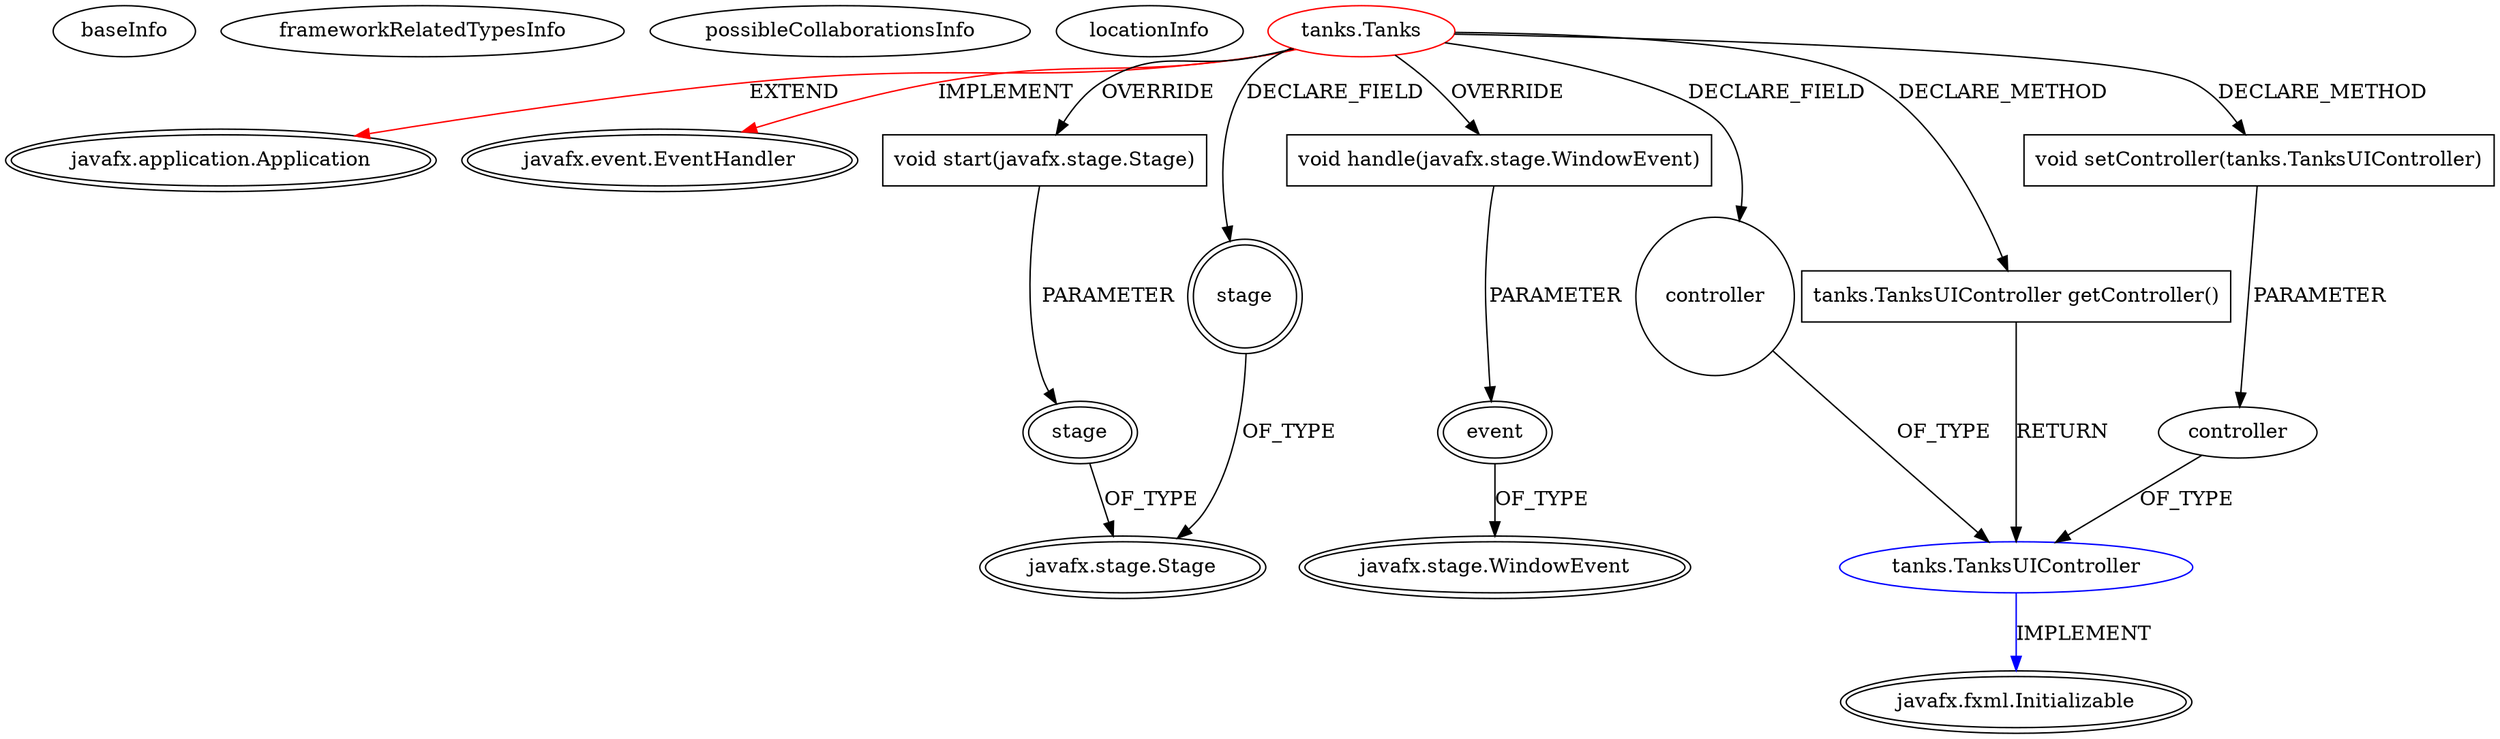 digraph {
baseInfo[graphId=3590,category="extension_graph",isAnonymous=false,possibleRelation=true]
frameworkRelatedTypesInfo[0="javafx.application.Application",1="javafx.event.EventHandler"]
possibleCollaborationsInfo[0="3590~CLIENT_METHOD_DECLARATION-PARAMETER_DECLARATION-CLIENT_METHOD_DECLARATION-RETURN_TYPE-FIELD_DECLARATION-~javafx.application.Application javafx.event.EventHandler ~javafx.fxml.Initializable ~false~false"]
locationInfo[projectName="mckinley-olsen-CS5200_Tanks",filePath="/mckinley-olsen-CS5200_Tanks/CS5200_Tanks-master/Implementation/TanksClient/src/tanks/Tanks.java",contextSignature="Tanks",graphId="3590"]
0[label="tanks.Tanks",vertexType="ROOT_CLIENT_CLASS_DECLARATION",isFrameworkType=false,color=red]
1[label="javafx.application.Application",vertexType="FRAMEWORK_CLASS_TYPE",isFrameworkType=true,peripheries=2]
2[label="javafx.event.EventHandler",vertexType="FRAMEWORK_INTERFACE_TYPE",isFrameworkType=true,peripheries=2]
3[label="controller",vertexType="FIELD_DECLARATION",isFrameworkType=false,shape=circle]
4[label="tanks.TanksUIController",vertexType="REFERENCE_CLIENT_CLASS_DECLARATION",isFrameworkType=false,color=blue]
5[label="javafx.fxml.Initializable",vertexType="FRAMEWORK_INTERFACE_TYPE",isFrameworkType=true,peripheries=2]
6[label="stage",vertexType="FIELD_DECLARATION",isFrameworkType=true,peripheries=2,shape=circle]
7[label="javafx.stage.Stage",vertexType="FRAMEWORK_CLASS_TYPE",isFrameworkType=true,peripheries=2]
8[label="void start(javafx.stage.Stage)",vertexType="OVERRIDING_METHOD_DECLARATION",isFrameworkType=false,shape=box]
9[label="stage",vertexType="PARAMETER_DECLARATION",isFrameworkType=true,peripheries=2]
11[label="void handle(javafx.stage.WindowEvent)",vertexType="OVERRIDING_METHOD_DECLARATION",isFrameworkType=false,shape=box]
12[label="event",vertexType="PARAMETER_DECLARATION",isFrameworkType=true,peripheries=2]
13[label="javafx.stage.WindowEvent",vertexType="FRAMEWORK_CLASS_TYPE",isFrameworkType=true,peripheries=2]
38[label="tanks.TanksUIController getController()",vertexType="CLIENT_METHOD_DECLARATION",isFrameworkType=false,shape=box]
40[label="void setController(tanks.TanksUIController)",vertexType="CLIENT_METHOD_DECLARATION",isFrameworkType=false,shape=box]
41[label="controller",vertexType="PARAMETER_DECLARATION",isFrameworkType=false]
0->1[label="EXTEND",color=red]
0->2[label="IMPLEMENT",color=red]
0->3[label="DECLARE_FIELD"]
4->5[label="IMPLEMENT",color=blue]
3->4[label="OF_TYPE"]
0->6[label="DECLARE_FIELD"]
6->7[label="OF_TYPE"]
0->8[label="OVERRIDE"]
9->7[label="OF_TYPE"]
8->9[label="PARAMETER"]
0->11[label="OVERRIDE"]
12->13[label="OF_TYPE"]
11->12[label="PARAMETER"]
0->38[label="DECLARE_METHOD"]
38->4[label="RETURN"]
0->40[label="DECLARE_METHOD"]
41->4[label="OF_TYPE"]
40->41[label="PARAMETER"]
}
